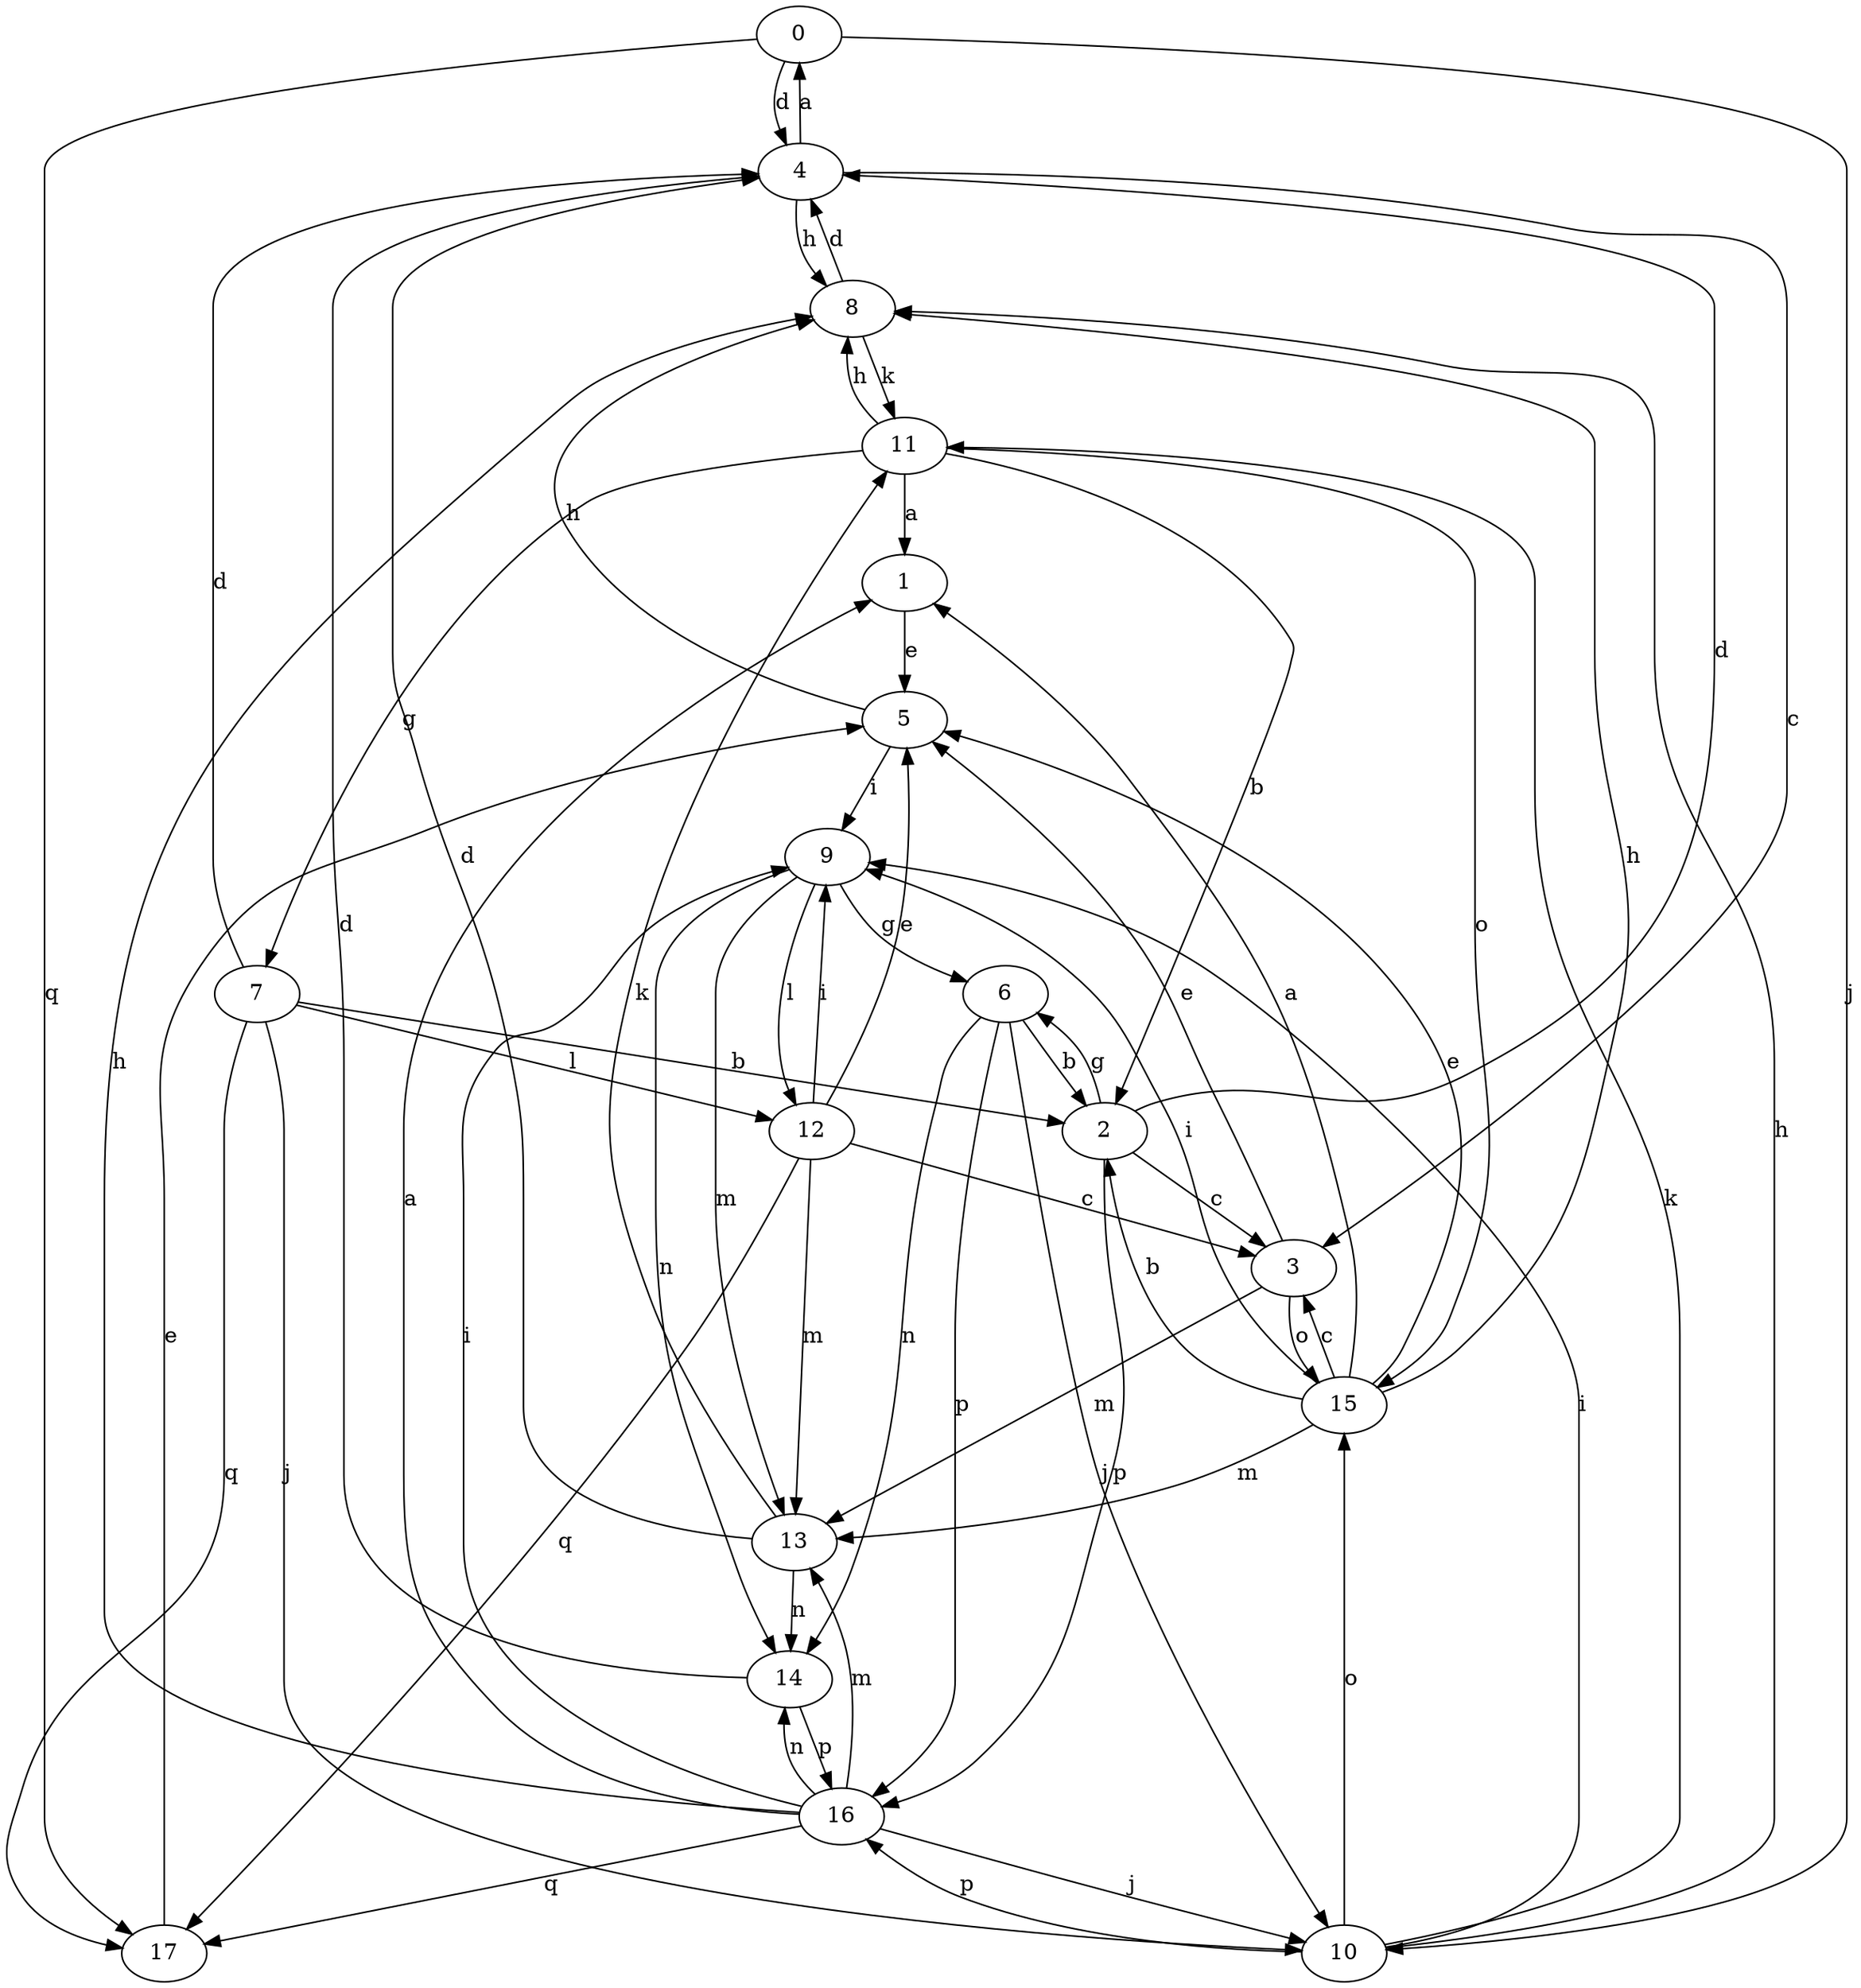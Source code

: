 strict digraph  {
0;
1;
2;
3;
4;
5;
6;
7;
8;
9;
10;
11;
12;
13;
14;
15;
16;
17;
0 -> 4  [label=d];
0 -> 10  [label=j];
0 -> 17  [label=q];
1 -> 5  [label=e];
2 -> 3  [label=c];
2 -> 4  [label=d];
2 -> 6  [label=g];
2 -> 16  [label=p];
3 -> 5  [label=e];
3 -> 13  [label=m];
3 -> 15  [label=o];
4 -> 0  [label=a];
4 -> 3  [label=c];
4 -> 8  [label=h];
5 -> 8  [label=h];
5 -> 9  [label=i];
6 -> 2  [label=b];
6 -> 10  [label=j];
6 -> 14  [label=n];
6 -> 16  [label=p];
7 -> 2  [label=b];
7 -> 4  [label=d];
7 -> 10  [label=j];
7 -> 12  [label=l];
7 -> 17  [label=q];
8 -> 4  [label=d];
8 -> 11  [label=k];
9 -> 6  [label=g];
9 -> 12  [label=l];
9 -> 13  [label=m];
9 -> 14  [label=n];
10 -> 8  [label=h];
10 -> 9  [label=i];
10 -> 11  [label=k];
10 -> 15  [label=o];
10 -> 16  [label=p];
11 -> 1  [label=a];
11 -> 2  [label=b];
11 -> 7  [label=g];
11 -> 8  [label=h];
11 -> 15  [label=o];
12 -> 3  [label=c];
12 -> 5  [label=e];
12 -> 9  [label=i];
12 -> 13  [label=m];
12 -> 17  [label=q];
13 -> 4  [label=d];
13 -> 11  [label=k];
13 -> 14  [label=n];
14 -> 4  [label=d];
14 -> 16  [label=p];
15 -> 1  [label=a];
15 -> 2  [label=b];
15 -> 3  [label=c];
15 -> 5  [label=e];
15 -> 8  [label=h];
15 -> 9  [label=i];
15 -> 13  [label=m];
16 -> 1  [label=a];
16 -> 8  [label=h];
16 -> 9  [label=i];
16 -> 10  [label=j];
16 -> 13  [label=m];
16 -> 14  [label=n];
16 -> 17  [label=q];
17 -> 5  [label=e];
}
